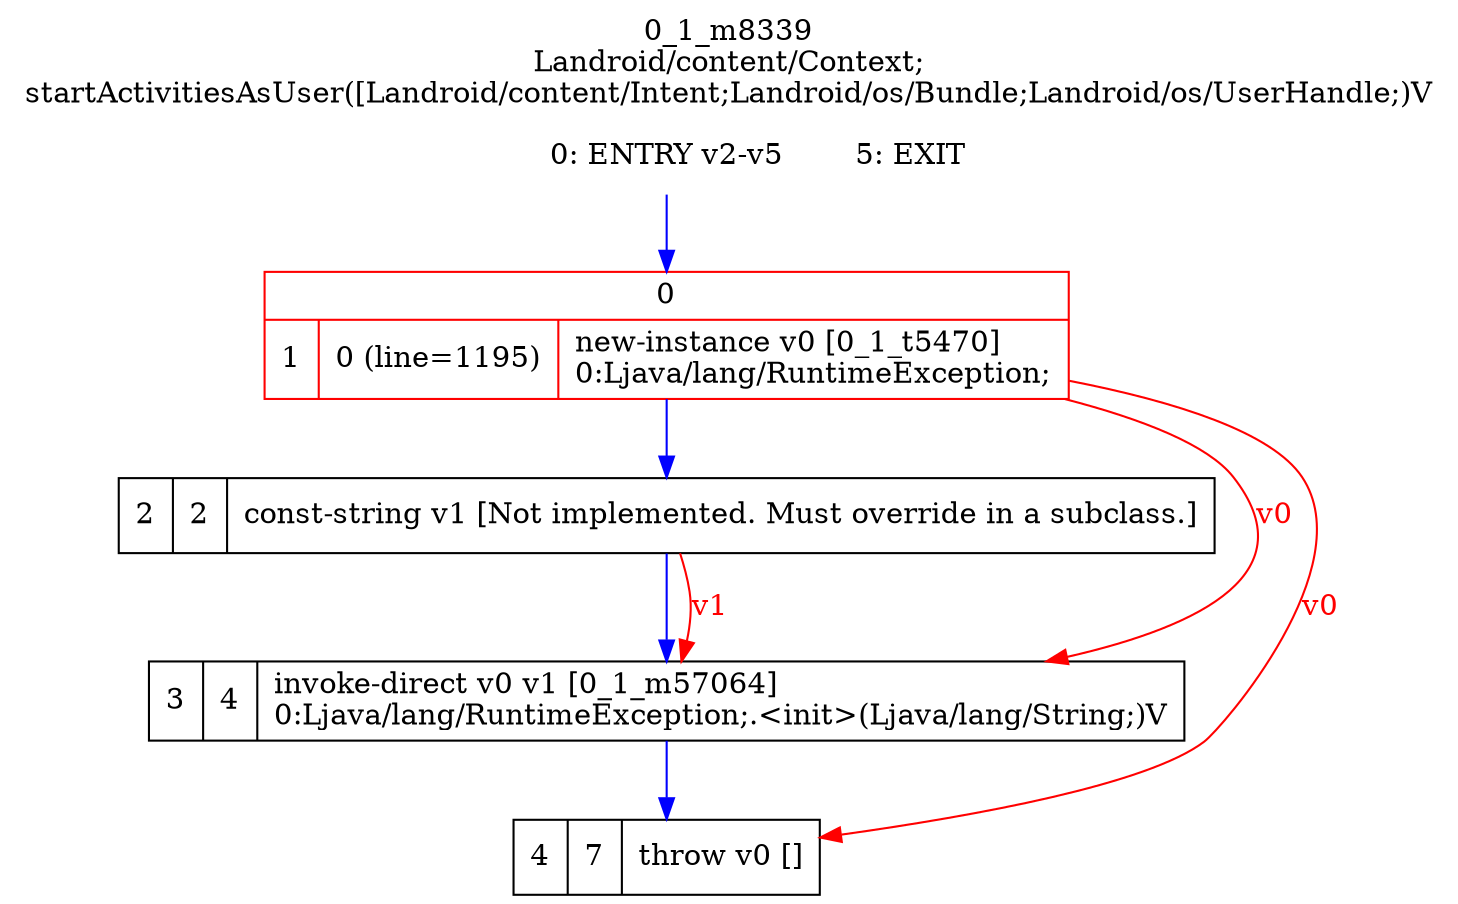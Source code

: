 digraph G {
rankdir=UD;
labelloc=t;
label="0_1_m8339\nLandroid/content/Context;
startActivitiesAsUser([Landroid/content/Intent;Landroid/os/Bundle;Landroid/os/UserHandle;)V";
0[label="0: ENTRY v2-v5",shape=plaintext];
1[label="{0|{1|0 (line=1195)|new-instance v0 [0_1_t5470]\l0:Ljava/lang/RuntimeException;\l}}",shape=record, color=red];
2[label="2|2|const-string v1 [Not implemented. Must override in a subclass.]\l",shape=record];
3[label="3|4|invoke-direct v0 v1 [0_1_m57064]\l0:Ljava/lang/RuntimeException;.\<init\>(Ljava/lang/String;)V\l",shape=record,URL="0_1_m57064.dot"];
4[label="4|7|throw v0 []\l",shape=record];
5[label="5: EXIT",shape=plaintext];
0->1 [color=blue, fontcolor=blue,weight=100, taillabel=""];
1->2 [color=blue, fontcolor=blue,weight=100, taillabel=""];
2->3 [color=blue, fontcolor=blue,weight=100, taillabel=""];
3->4 [color=blue, fontcolor=blue,weight=100, taillabel=""];
1->3 [color=red, fontcolor=red, label="v0"];
2->3 [color=red, fontcolor=red, label="v1"];
1->4 [color=red, fontcolor=red, label="v0"];
}
